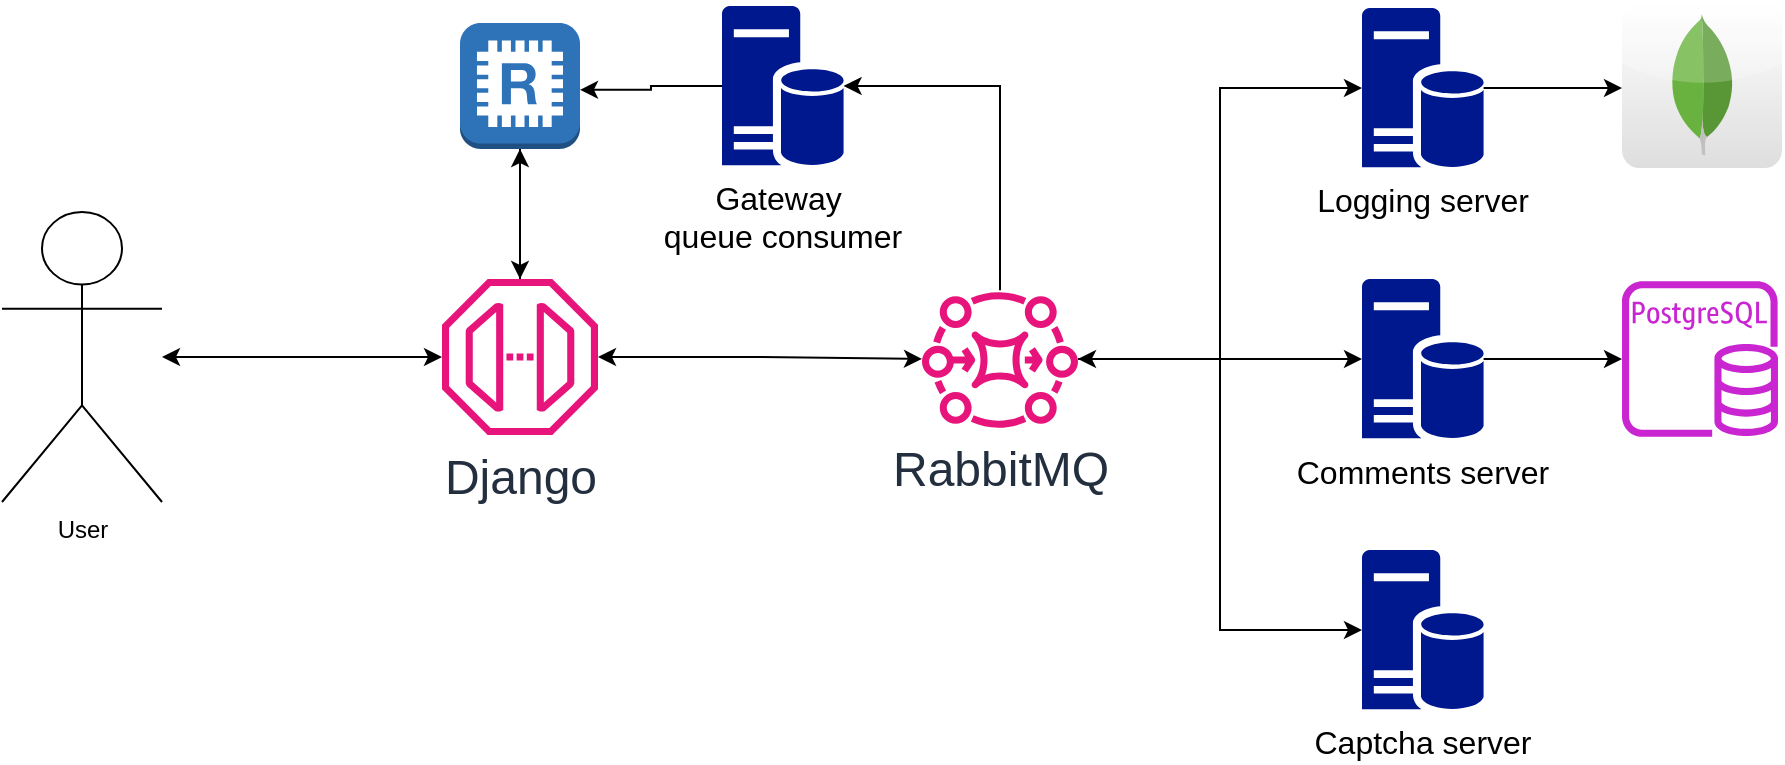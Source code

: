 <mxfile version="24.4.8" type="device">
  <diagram name="Page-1" id="WNYQP6kyshfXIjWe28n_">
    <mxGraphModel dx="983" dy="82" grid="1" gridSize="10" guides="1" tooltips="1" connect="1" arrows="1" fold="1" page="1" pageScale="1" pageWidth="850" pageHeight="1100" math="0" shadow="0">
      <root>
        <mxCell id="0" />
        <mxCell id="1" parent="0" />
        <mxCell id="ZT4UYDw50LTw-IZosX0--2" value="&lt;font style=&quot;font-size: 24px;&quot;&gt;RabbitMQ&lt;/font&gt;" style="sketch=0;outlineConnect=0;fontColor=#232F3E;gradientColor=none;fillColor=#E7157B;strokeColor=none;dashed=0;verticalLabelPosition=bottom;verticalAlign=top;align=center;html=1;fontSize=12;fontStyle=0;aspect=fixed;pointerEvents=1;shape=mxgraph.aws4.mq_broker;" parent="1" vertex="1">
          <mxGeometry x="340" y="330" width="78" height="69" as="geometry" />
        </mxCell>
        <mxCell id="ZT4UYDw50LTw-IZosX0--4" style="edgeStyle=orthogonalEdgeStyle;rounded=0;orthogonalLoop=1;jettySize=auto;html=1;startArrow=classic;startFill=1;" parent="1" source="ZT4UYDw50LTw-IZosX0--3" target="ZT4UYDw50LTw-IZosX0--2" edge="1">
          <mxGeometry relative="1" as="geometry" />
        </mxCell>
        <mxCell id="ZT4UYDw50LTw-IZosX0--3" value="&lt;font style=&quot;font-size: 24px;&quot;&gt;Django&lt;/font&gt;" style="sketch=0;outlineConnect=0;fontColor=#232F3E;gradientColor=none;fillColor=#E7157B;strokeColor=none;dashed=0;verticalLabelPosition=bottom;verticalAlign=top;align=center;html=1;fontSize=12;fontStyle=0;aspect=fixed;pointerEvents=1;shape=mxgraph.aws4.endpoint;" parent="1" vertex="1">
          <mxGeometry x="100" y="324.5" width="78" height="78" as="geometry" />
        </mxCell>
        <mxCell id="ZT4UYDw50LTw-IZosX0--7" value="" style="sketch=0;outlineConnect=0;fontColor=#232F3E;gradientColor=none;fillColor=#C925D1;strokeColor=none;dashed=0;verticalLabelPosition=bottom;verticalAlign=top;align=center;html=1;fontSize=12;fontStyle=0;aspect=fixed;pointerEvents=1;shape=mxgraph.aws4.rds_postgresql_instance;" parent="1" vertex="1">
          <mxGeometry x="690" y="325.5" width="78" height="78" as="geometry" />
        </mxCell>
        <mxCell id="ZT4UYDw50LTw-IZosX0--10" style="edgeStyle=orthogonalEdgeStyle;rounded=0;orthogonalLoop=1;jettySize=auto;html=1;" parent="1" source="ZT4UYDw50LTw-IZosX0--9" edge="1">
          <mxGeometry relative="1" as="geometry">
            <mxPoint x="690" y="229.0" as="targetPoint" />
          </mxGeometry>
        </mxCell>
        <mxCell id="ZT4UYDw50LTw-IZosX0--9" value="&lt;font style=&quot;font-size: 16px;&quot;&gt;Logging server&lt;br&gt;&lt;/font&gt;" style="sketch=0;aspect=fixed;pointerEvents=1;shadow=0;dashed=0;html=1;strokeColor=none;labelPosition=center;verticalLabelPosition=bottom;verticalAlign=top;align=center;fillColor=#00188D;shape=mxgraph.mscae.enterprise.database_server" parent="1" vertex="1">
          <mxGeometry x="560" y="189" width="60.8" height="80" as="geometry" />
        </mxCell>
        <mxCell id="ZT4UYDw50LTw-IZosX0--13" style="edgeStyle=orthogonalEdgeStyle;rounded=0;orthogonalLoop=1;jettySize=auto;html=1;" parent="1" source="ZT4UYDw50LTw-IZosX0--11" target="ZT4UYDw50LTw-IZosX0--7" edge="1">
          <mxGeometry relative="1" as="geometry" />
        </mxCell>
        <mxCell id="ZT4UYDw50LTw-IZosX0--11" value="&lt;font style=&quot;font-size: 16px;&quot;&gt;Comments server&lt;br&gt;&lt;/font&gt;" style="sketch=0;aspect=fixed;pointerEvents=1;shadow=0;dashed=0;html=1;strokeColor=none;labelPosition=center;verticalLabelPosition=bottom;verticalAlign=top;align=center;fillColor=#00188D;shape=mxgraph.mscae.enterprise.database_server" parent="1" vertex="1">
          <mxGeometry x="560" y="324.5" width="60.8" height="80" as="geometry" />
        </mxCell>
        <mxCell id="ZT4UYDw50LTw-IZosX0--12" value="&lt;font style=&quot;font-size: 16px;&quot;&gt;Captcha &lt;font style=&quot;font-size: 16px;&quot;&gt;server&lt;br&gt;&lt;/font&gt;&lt;/font&gt;" style="sketch=0;aspect=fixed;pointerEvents=1;shadow=0;dashed=0;html=1;strokeColor=none;labelPosition=center;verticalLabelPosition=bottom;verticalAlign=top;align=center;fillColor=#00188D;shape=mxgraph.mscae.enterprise.database_server" parent="1" vertex="1">
          <mxGeometry x="560" y="460" width="60.8" height="80" as="geometry" />
        </mxCell>
        <mxCell id="ZT4UYDw50LTw-IZosX0--14" style="edgeStyle=orthogonalEdgeStyle;rounded=0;orthogonalLoop=1;jettySize=auto;html=1;entryX=0;entryY=0.5;entryDx=0;entryDy=0;entryPerimeter=0;" parent="1" source="ZT4UYDw50LTw-IZosX0--2" target="ZT4UYDw50LTw-IZosX0--11" edge="1">
          <mxGeometry relative="1" as="geometry" />
        </mxCell>
        <mxCell id="ZT4UYDw50LTw-IZosX0--15" style="edgeStyle=orthogonalEdgeStyle;rounded=0;orthogonalLoop=1;jettySize=auto;html=1;entryX=0;entryY=0.5;entryDx=0;entryDy=0;entryPerimeter=0;" parent="1" source="ZT4UYDw50LTw-IZosX0--2" target="ZT4UYDw50LTw-IZosX0--9" edge="1">
          <mxGeometry relative="1" as="geometry" />
        </mxCell>
        <mxCell id="ZT4UYDw50LTw-IZosX0--16" style="edgeStyle=orthogonalEdgeStyle;rounded=0;orthogonalLoop=1;jettySize=auto;html=1;entryX=0;entryY=0.5;entryDx=0;entryDy=0;entryPerimeter=0;startArrow=classic;startFill=1;" parent="1" source="ZT4UYDw50LTw-IZosX0--2" target="ZT4UYDw50LTw-IZosX0--12" edge="1">
          <mxGeometry relative="1" as="geometry" />
        </mxCell>
        <mxCell id="x9_mW9Ycv9DIIEkNa-1O-6" style="edgeStyle=orthogonalEdgeStyle;rounded=0;orthogonalLoop=1;jettySize=auto;html=1;" edge="1" parent="1" source="x9_mW9Ycv9DIIEkNa-1O-2" target="ZT4UYDw50LTw-IZosX0--3">
          <mxGeometry relative="1" as="geometry" />
        </mxCell>
        <mxCell id="x9_mW9Ycv9DIIEkNa-1O-2" value="" style="outlineConnect=0;dashed=0;verticalLabelPosition=bottom;verticalAlign=top;align=center;html=1;shape=mxgraph.aws3.redis;fillColor=#2E73B8;gradientColor=none;" vertex="1" parent="1">
          <mxGeometry x="109" y="196.5" width="60" height="63" as="geometry" />
        </mxCell>
        <mxCell id="x9_mW9Ycv9DIIEkNa-1O-8" style="edgeStyle=orthogonalEdgeStyle;rounded=0;orthogonalLoop=1;jettySize=auto;html=1;startArrow=classic;startFill=1;endArrow=none;endFill=0;" edge="1" parent="1" source="x9_mW9Ycv9DIIEkNa-1O-3" target="ZT4UYDw50LTw-IZosX0--2">
          <mxGeometry relative="1" as="geometry" />
        </mxCell>
        <mxCell id="x9_mW9Ycv9DIIEkNa-1O-3" value="&lt;font style=&quot;font-size: 16px;&quot;&gt;Gateway&amp;nbsp;&lt;/font&gt;&lt;div&gt;&lt;font style=&quot;font-size: 16px;&quot;&gt;queue consumer&lt;br&gt;&lt;/font&gt;&lt;/div&gt;" style="sketch=0;aspect=fixed;pointerEvents=1;shadow=0;dashed=0;html=1;strokeColor=none;labelPosition=center;verticalLabelPosition=bottom;verticalAlign=top;align=center;fillColor=#00188D;shape=mxgraph.mscae.enterprise.database_server" vertex="1" parent="1">
          <mxGeometry x="240.0" y="188" width="60.8" height="80" as="geometry" />
        </mxCell>
        <mxCell id="x9_mW9Ycv9DIIEkNa-1O-7" style="edgeStyle=orthogonalEdgeStyle;rounded=0;orthogonalLoop=1;jettySize=auto;html=1;entryX=0.5;entryY=1;entryDx=0;entryDy=0;entryPerimeter=0;" edge="1" parent="1" source="ZT4UYDw50LTw-IZosX0--3" target="x9_mW9Ycv9DIIEkNa-1O-2">
          <mxGeometry relative="1" as="geometry" />
        </mxCell>
        <mxCell id="x9_mW9Ycv9DIIEkNa-1O-9" style="edgeStyle=orthogonalEdgeStyle;rounded=0;orthogonalLoop=1;jettySize=auto;html=1;entryX=1;entryY=0.53;entryDx=0;entryDy=0;entryPerimeter=0;" edge="1" parent="1" source="x9_mW9Ycv9DIIEkNa-1O-3" target="x9_mW9Ycv9DIIEkNa-1O-2">
          <mxGeometry relative="1" as="geometry" />
        </mxCell>
        <mxCell id="x9_mW9Ycv9DIIEkNa-1O-10" value="" style="dashed=0;outlineConnect=0;html=1;align=center;labelPosition=center;verticalLabelPosition=bottom;verticalAlign=top;shape=mxgraph.webicons.mongodb;gradientColor=#DFDEDE" vertex="1" parent="1">
          <mxGeometry x="690" y="185.8" width="80" height="83.2" as="geometry" />
        </mxCell>
        <mxCell id="x9_mW9Ycv9DIIEkNa-1O-13" style="edgeStyle=orthogonalEdgeStyle;rounded=0;orthogonalLoop=1;jettySize=auto;html=1;startArrow=classic;startFill=1;" edge="1" parent="1" source="x9_mW9Ycv9DIIEkNa-1O-12" target="ZT4UYDw50LTw-IZosX0--3">
          <mxGeometry relative="1" as="geometry" />
        </mxCell>
        <mxCell id="x9_mW9Ycv9DIIEkNa-1O-12" value="User" style="shape=umlActor;verticalLabelPosition=bottom;verticalAlign=top;html=1;outlineConnect=0;" vertex="1" parent="1">
          <mxGeometry x="-120" y="291" width="80" height="145" as="geometry" />
        </mxCell>
      </root>
    </mxGraphModel>
  </diagram>
</mxfile>
